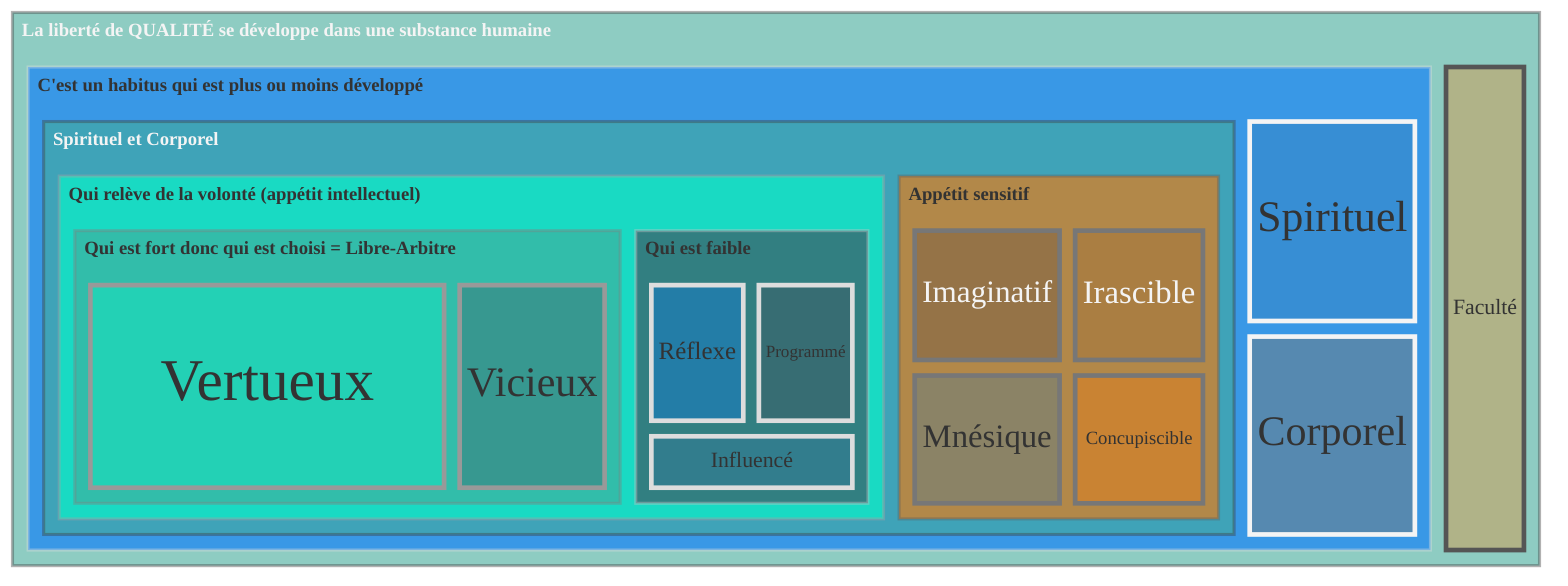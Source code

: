 ---
config:
  theme: neutral
  themeVariables:
    fontFamily: verdana
  treemap:
    showValues: false
    labelFontSize: 24
---
treemap-beta
"La liberté de QUALITÉ se développe dans une substance humaine":::menthe
    "C'est un habitus qui est plus ou moins développé":::azul
      "Spirituel et Corporel":::menthe
        "Qui relève de la volonté (appétit intellectuel)":::turquoise
            "Qui est fort donc qui est choisi = Libre-Arbitre":::menthe
                "Vertueux":92:::turquoise
                "Vicieux":40:::ardoise
            "Qui est faible":::ardoise
              "Réflexe":20:::azul
              "Programmé":20:::ardoise
              "Influencé":18:::bleu
        "Appétit sensitif":::orange
            "Irascible":18:::ocre
            "Concupiscible":18:::orange
            "Imaginatif":20:::marron
            "Mnésique":20:::bleu
      "Spirituel":20:::bleu
      "Corporel":20:::ocre
    "Faculté":20:::orange
classDef important fill:#5F0

classDef azul fill:#07F
classDef turquoise fill:#0FC
classDef orange fill:#F70
classDef ocre fill:#963
classDef bleu fill:#37A
classDef menthe fill:#4A9
classDef marron fill:#544
classDef ardoise fill:#445